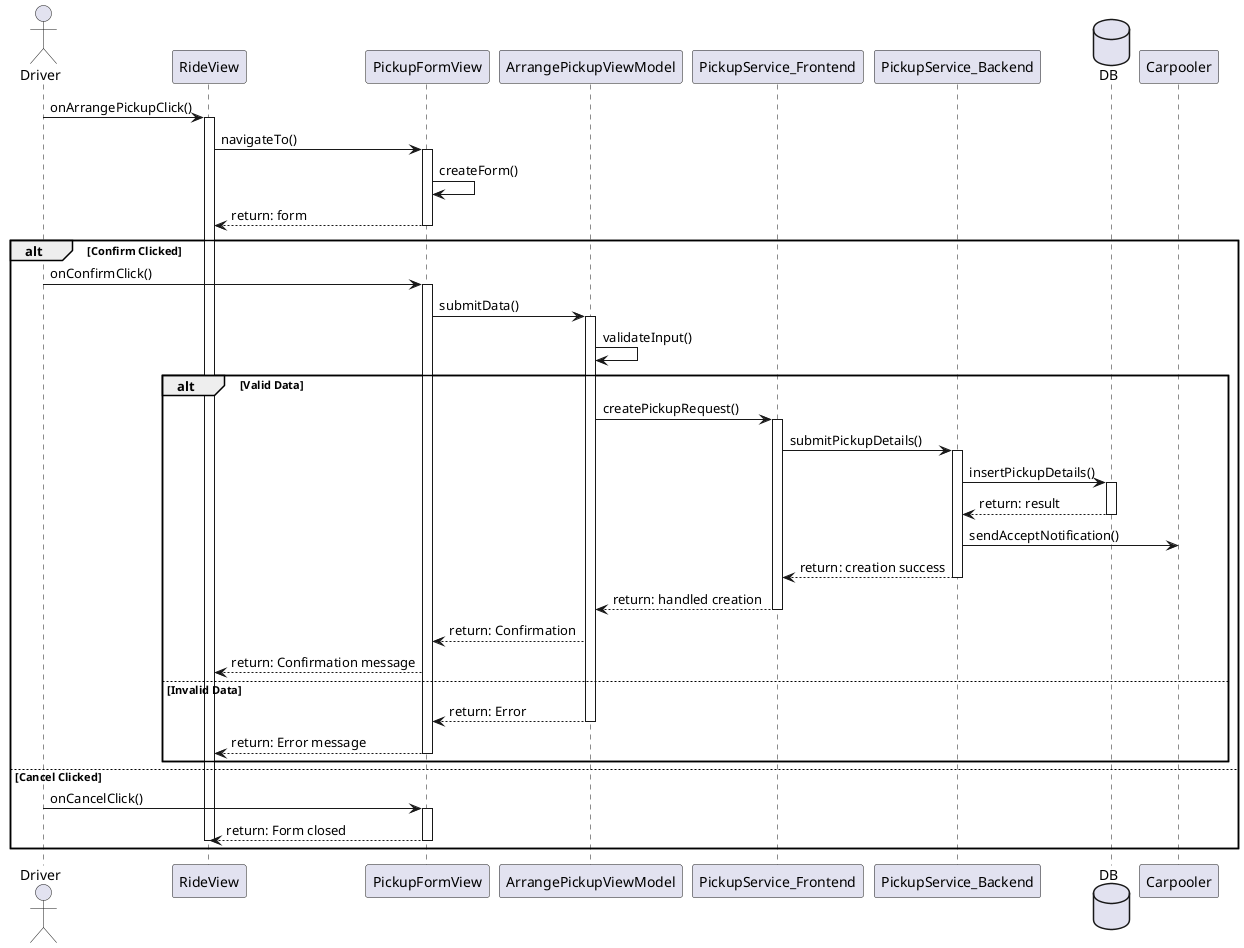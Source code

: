 @startuml
actor Driver

participant RideView
participant PickupFormView
participant ArrangePickupViewModel
participant PickupService_Frontend
participant PickupService_Backend
database DB
participant Carpooler

Driver -> RideView: onArrangePickupClick()
activate RideView
RideView -> PickupFormView: navigateTo()
activate PickupFormView


PickupFormView -> PickupFormView: createForm()


PickupFormView --> RideView: return: form
deactivate PickupFormView



alt Confirm Clicked
    Driver -> PickupFormView: onConfirmClick()
    activate PickupFormView
    PickupFormView -> ArrangePickupViewModel: submitData()
    

    activate ArrangePickupViewModel
    ArrangePickupViewModel -> ArrangePickupViewModel: validateInput()
    
    alt Valid Data
        ArrangePickupViewModel -> PickupService_Frontend: createPickupRequest()
        activate PickupService_Frontend
        
        PickupService_Frontend -> PickupService_Backend: submitPickupDetails()
        activate PickupService_Backend
        
        PickupService_Backend -> DB: insertPickupDetails()
        activate DB
        DB --> PickupService_Backend: return: result
        deactivate DB
        
        PickupService_Backend -> Carpooler: sendAcceptNotification()
        PickupService_Backend --> PickupService_Frontend: return: creation success
        deactivate PickupService_Backend
        
        PickupService_Frontend --> ArrangePickupViewModel: return: handled creation
        deactivate PickupService_Frontend
        
        ArrangePickupViewModel --> PickupFormView: return: Confirmation
       
        PickupFormView --> RideView: return: Confirmation message
        

    else Invalid Data
        ArrangePickupViewModel --> PickupFormView: return: Error
        deactivate ArrangePickupViewModel
     
        PickupFormView --> RideView: return: Error message
        deactivate PickupFormView
    end

else Cancel Clicked
    Driver -> PickupFormView: onCancelClick()
    activate PickupFormView
    
    PickupFormView --> RideView: return: Form closed
    deactivate PickupFormView
   
    deactivate RideView
    
end

deactivate ArrangePickupViewModel
@enduml
